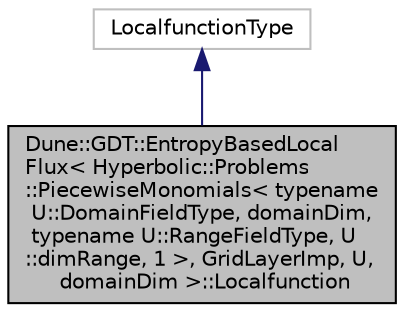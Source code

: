 digraph "Dune::GDT::EntropyBasedLocalFlux&lt; Hyperbolic::Problems::PiecewiseMonomials&lt; typename U::DomainFieldType, domainDim, typename U::RangeFieldType, U::dimRange, 1 &gt;, GridLayerImp, U, domainDim &gt;::Localfunction"
{
  edge [fontname="Helvetica",fontsize="10",labelfontname="Helvetica",labelfontsize="10"];
  node [fontname="Helvetica",fontsize="10",shape=record];
  Node0 [label="Dune::GDT::EntropyBasedLocal\lFlux\< Hyperbolic::Problems\l::PiecewiseMonomials\< typename\l U::DomainFieldType, domainDim,\l typename U::RangeFieldType, U\l::dimRange, 1 \>, GridLayerImp, U,\l domainDim \>::Localfunction",height=0.2,width=0.4,color="black", fillcolor="grey75", style="filled", fontcolor="black"];
  Node1 -> Node0 [dir="back",color="midnightblue",fontsize="10",style="solid",fontname="Helvetica"];
  Node1 [label="LocalfunctionType",height=0.2,width=0.4,color="grey75", fillcolor="white", style="filled"];
}
